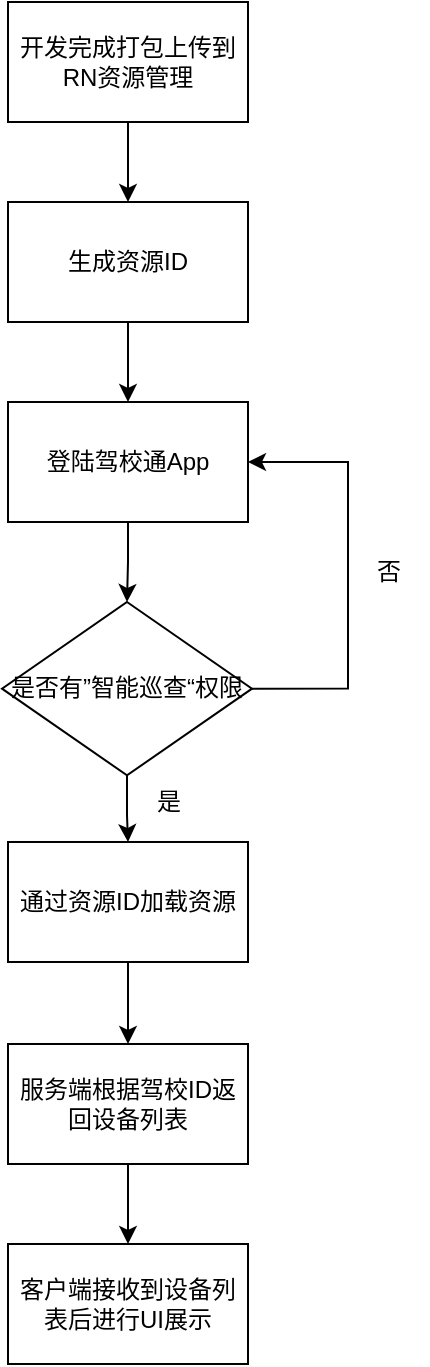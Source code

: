 <mxfile version="20.1.1" type="github">
  <diagram id="gkfkCdBI3GPDHLXsuRoN" name="Page-1">
    <mxGraphModel dx="1426" dy="794" grid="1" gridSize="10" guides="1" tooltips="1" connect="1" arrows="1" fold="1" page="1" pageScale="1" pageWidth="827" pageHeight="1169" math="0" shadow="0">
      <root>
        <mxCell id="0" />
        <mxCell id="1" parent="0" />
        <mxCell id="mNm9GfxhooLVDh8KPHoA-11" style="edgeStyle=orthogonalEdgeStyle;rounded=0;orthogonalLoop=1;jettySize=auto;html=1;exitX=0.5;exitY=1;exitDx=0;exitDy=0;entryX=0.5;entryY=0;entryDx=0;entryDy=0;" edge="1" parent="1" source="mNm9GfxhooLVDh8KPHoA-1" target="mNm9GfxhooLVDh8KPHoA-4">
          <mxGeometry relative="1" as="geometry" />
        </mxCell>
        <mxCell id="mNm9GfxhooLVDh8KPHoA-1" value="登陆驾校通App" style="rounded=0;whiteSpace=wrap;html=1;" vertex="1" parent="1">
          <mxGeometry x="320" y="300" width="120" height="60" as="geometry" />
        </mxCell>
        <mxCell id="mNm9GfxhooLVDh8KPHoA-8" value="" style="edgeStyle=orthogonalEdgeStyle;rounded=0;orthogonalLoop=1;jettySize=auto;html=1;" edge="1" parent="1" source="mNm9GfxhooLVDh8KPHoA-4" target="mNm9GfxhooLVDh8KPHoA-7">
          <mxGeometry relative="1" as="geometry" />
        </mxCell>
        <mxCell id="mNm9GfxhooLVDh8KPHoA-13" style="edgeStyle=orthogonalEdgeStyle;rounded=0;orthogonalLoop=1;jettySize=auto;html=1;exitX=1;exitY=0.5;exitDx=0;exitDy=0;entryX=1;entryY=0.5;entryDx=0;entryDy=0;" edge="1" parent="1" source="mNm9GfxhooLVDh8KPHoA-4" target="mNm9GfxhooLVDh8KPHoA-1">
          <mxGeometry relative="1" as="geometry">
            <Array as="points">
              <mxPoint x="490" y="443" />
              <mxPoint x="490" y="330" />
            </Array>
          </mxGeometry>
        </mxCell>
        <mxCell id="mNm9GfxhooLVDh8KPHoA-4" value="是否有”智能巡查“权限" style="rhombus;whiteSpace=wrap;html=1;" vertex="1" parent="1">
          <mxGeometry x="317" y="400" width="125" height="86.67" as="geometry" />
        </mxCell>
        <mxCell id="mNm9GfxhooLVDh8KPHoA-9" style="edgeStyle=orthogonalEdgeStyle;rounded=0;orthogonalLoop=1;jettySize=auto;html=1;exitX=0.5;exitY=1;exitDx=0;exitDy=0;entryX=0.5;entryY=0;entryDx=0;entryDy=0;" edge="1" parent="1" source="mNm9GfxhooLVDh8KPHoA-5" target="mNm9GfxhooLVDh8KPHoA-6">
          <mxGeometry relative="1" as="geometry" />
        </mxCell>
        <mxCell id="mNm9GfxhooLVDh8KPHoA-5" value="开发完成打包上传到RN资源管理" style="rounded=0;whiteSpace=wrap;html=1;" vertex="1" parent="1">
          <mxGeometry x="320" y="100" width="120" height="60" as="geometry" />
        </mxCell>
        <mxCell id="mNm9GfxhooLVDh8KPHoA-10" style="edgeStyle=orthogonalEdgeStyle;rounded=0;orthogonalLoop=1;jettySize=auto;html=1;exitX=0.5;exitY=1;exitDx=0;exitDy=0;entryX=0.5;entryY=0;entryDx=0;entryDy=0;" edge="1" parent="1" source="mNm9GfxhooLVDh8KPHoA-6" target="mNm9GfxhooLVDh8KPHoA-1">
          <mxGeometry relative="1" as="geometry" />
        </mxCell>
        <mxCell id="mNm9GfxhooLVDh8KPHoA-6" value="生成资源ID" style="rounded=0;whiteSpace=wrap;html=1;" vertex="1" parent="1">
          <mxGeometry x="320" y="200" width="120" height="60" as="geometry" />
        </mxCell>
        <mxCell id="mNm9GfxhooLVDh8KPHoA-16" value="" style="edgeStyle=orthogonalEdgeStyle;rounded=0;orthogonalLoop=1;jettySize=auto;html=1;" edge="1" parent="1" source="mNm9GfxhooLVDh8KPHoA-7" target="mNm9GfxhooLVDh8KPHoA-15">
          <mxGeometry relative="1" as="geometry" />
        </mxCell>
        <mxCell id="mNm9GfxhooLVDh8KPHoA-7" value="通过资源ID加载资源" style="whiteSpace=wrap;html=1;" vertex="1" parent="1">
          <mxGeometry x="320" y="519.995" width="120" height="60" as="geometry" />
        </mxCell>
        <mxCell id="mNm9GfxhooLVDh8KPHoA-12" value="是" style="text;html=1;align=center;verticalAlign=middle;resizable=0;points=[];autosize=1;strokeColor=none;fillColor=none;" vertex="1" parent="1">
          <mxGeometry x="380" y="485" width="40" height="30" as="geometry" />
        </mxCell>
        <mxCell id="mNm9GfxhooLVDh8KPHoA-14" value="否" style="text;html=1;align=center;verticalAlign=middle;resizable=0;points=[];autosize=1;strokeColor=none;fillColor=none;" vertex="1" parent="1">
          <mxGeometry x="490" y="370" width="40" height="30" as="geometry" />
        </mxCell>
        <mxCell id="mNm9GfxhooLVDh8KPHoA-18" value="" style="edgeStyle=orthogonalEdgeStyle;rounded=0;orthogonalLoop=1;jettySize=auto;html=1;" edge="1" parent="1" source="mNm9GfxhooLVDh8KPHoA-15" target="mNm9GfxhooLVDh8KPHoA-17">
          <mxGeometry relative="1" as="geometry" />
        </mxCell>
        <mxCell id="mNm9GfxhooLVDh8KPHoA-15" value="服务端根据驾校ID返回设备列表" style="whiteSpace=wrap;html=1;" vertex="1" parent="1">
          <mxGeometry x="320" y="620.995" width="120" height="60" as="geometry" />
        </mxCell>
        <mxCell id="mNm9GfxhooLVDh8KPHoA-17" value="客户端接收到设备列表后进行UI展示" style="whiteSpace=wrap;html=1;" vertex="1" parent="1">
          <mxGeometry x="320" y="720.995" width="120" height="60" as="geometry" />
        </mxCell>
      </root>
    </mxGraphModel>
  </diagram>
</mxfile>
